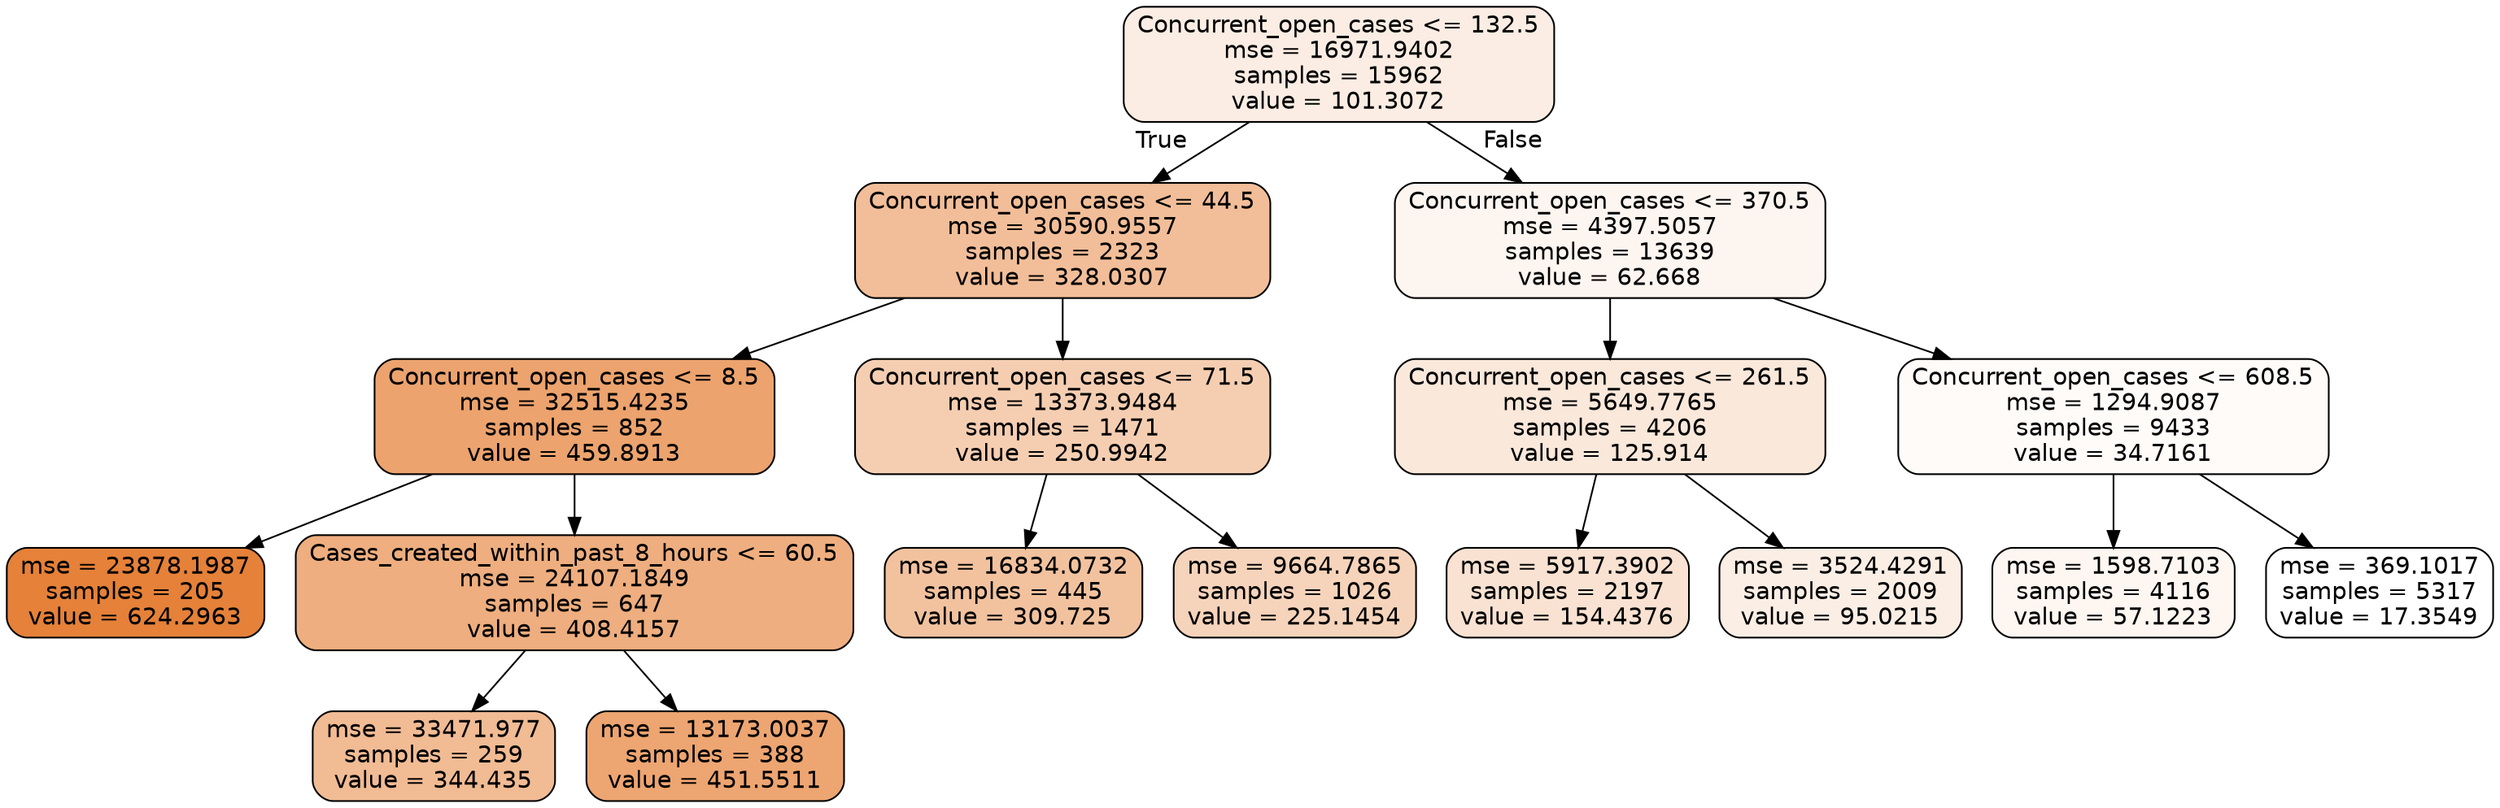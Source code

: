 digraph Tree {
node [shape=box, style="filled, rounded", color="black", fontname=helvetica] ;
edge [fontname=helvetica] ;
0 [label="Concurrent_open_cases <= 132.5\nmse = 16971.9402\nsamples = 15962\nvalue = 101.3072", fillcolor="#e5813923"] ;
1 [label="Concurrent_open_cases <= 44.5\nmse = 30590.9557\nsamples = 2323\nvalue = 328.0307", fillcolor="#e5813983"] ;
0 -> 1 [labeldistance=2.5, labelangle=45, headlabel="True"] ;
5 [label="Concurrent_open_cases <= 8.5\nmse = 32515.4235\nsamples = 852\nvalue = 459.8913", fillcolor="#e58139ba"] ;
1 -> 5 ;
7 [label="mse = 23878.1987\nsamples = 205\nvalue = 624.2963", fillcolor="#e58139ff"] ;
5 -> 7 ;
8 [label="Cases_created_within_past_8_hours <= 60.5\nmse = 24107.1849\nsamples = 647\nvalue = 408.4157", fillcolor="#e58139a4"] ;
5 -> 8 ;
15 [label="mse = 33471.977\nsamples = 259\nvalue = 344.435", fillcolor="#e5813989"] ;
8 -> 15 ;
16 [label="mse = 13173.0037\nsamples = 388\nvalue = 451.5511", fillcolor="#e58139b6"] ;
8 -> 16 ;
6 [label="Concurrent_open_cases <= 71.5\nmse = 13373.9484\nsamples = 1471\nvalue = 250.9942", fillcolor="#e5813962"] ;
1 -> 6 ;
13 [label="mse = 16834.0732\nsamples = 445\nvalue = 309.725", fillcolor="#e581397b"] ;
6 -> 13 ;
14 [label="mse = 9664.7865\nsamples = 1026\nvalue = 225.1454", fillcolor="#e5813957"] ;
6 -> 14 ;
2 [label="Concurrent_open_cases <= 370.5\nmse = 4397.5057\nsamples = 13639\nvalue = 62.668", fillcolor="#e5813913"] ;
0 -> 2 [labeldistance=2.5, labelangle=-45, headlabel="False"] ;
3 [label="Concurrent_open_cases <= 261.5\nmse = 5649.7765\nsamples = 4206\nvalue = 125.914", fillcolor="#e581392e"] ;
2 -> 3 ;
9 [label="mse = 5917.3902\nsamples = 2197\nvalue = 154.4376", fillcolor="#e581393a"] ;
3 -> 9 ;
10 [label="mse = 3524.4291\nsamples = 2009\nvalue = 95.0215", fillcolor="#e5813921"] ;
3 -> 10 ;
4 [label="Concurrent_open_cases <= 608.5\nmse = 1294.9087\nsamples = 9433\nvalue = 34.7161", fillcolor="#e5813907"] ;
2 -> 4 ;
11 [label="mse = 1598.7103\nsamples = 4116\nvalue = 57.1223", fillcolor="#e5813911"] ;
4 -> 11 ;
12 [label="mse = 369.1017\nsamples = 5317\nvalue = 17.3549", fillcolor="#e5813900"] ;
4 -> 12 ;
}